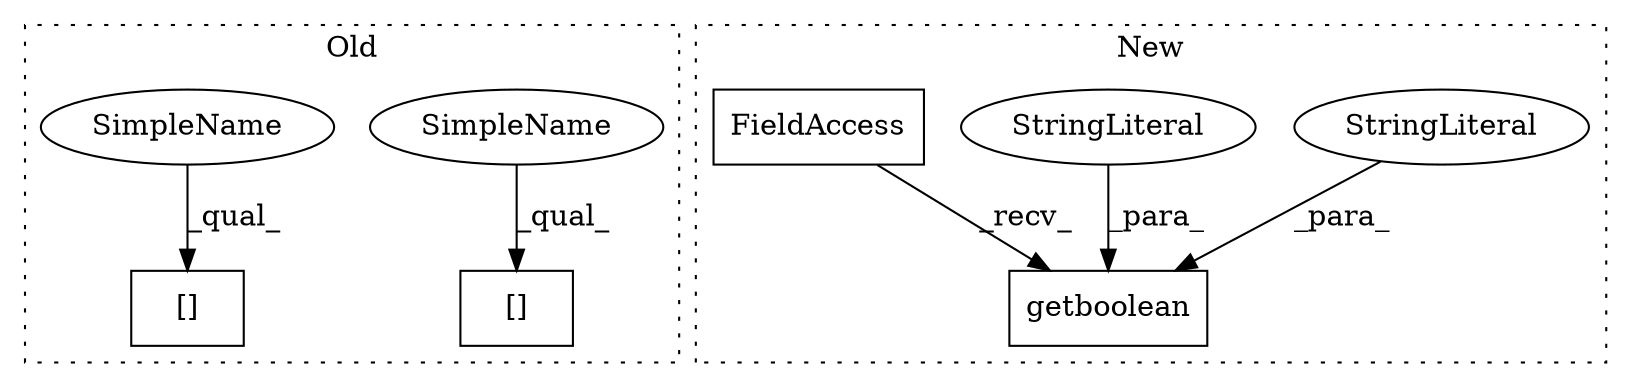 digraph G {
subgraph cluster0 {
1 [label="[]" a="2" s="6691,6711" l="8,1" shape="box"];
6 [label="[]" a="2" s="2443,2469" l="8,1" shape="box"];
7 [label="SimpleName" a="42" s="6691" l="7" shape="ellipse"];
8 [label="SimpleName" a="42" s="2443" l="7" shape="ellipse"];
label = "Old";
style="dotted";
}
subgraph cluster1 {
2 [label="getboolean" a="32" s="2798,2835" l="11,1" shape="box"];
3 [label="StringLiteral" a="45" s="2820" l="10" shape="ellipse"];
4 [label="StringLiteral" a="45" s="2809" l="10" shape="ellipse"];
5 [label="FieldAccess" a="22" s="2794" l="3" shape="box"];
label = "New";
style="dotted";
}
3 -> 2 [label="_para_"];
4 -> 2 [label="_para_"];
5 -> 2 [label="_recv_"];
7 -> 1 [label="_qual_"];
8 -> 6 [label="_qual_"];
}
